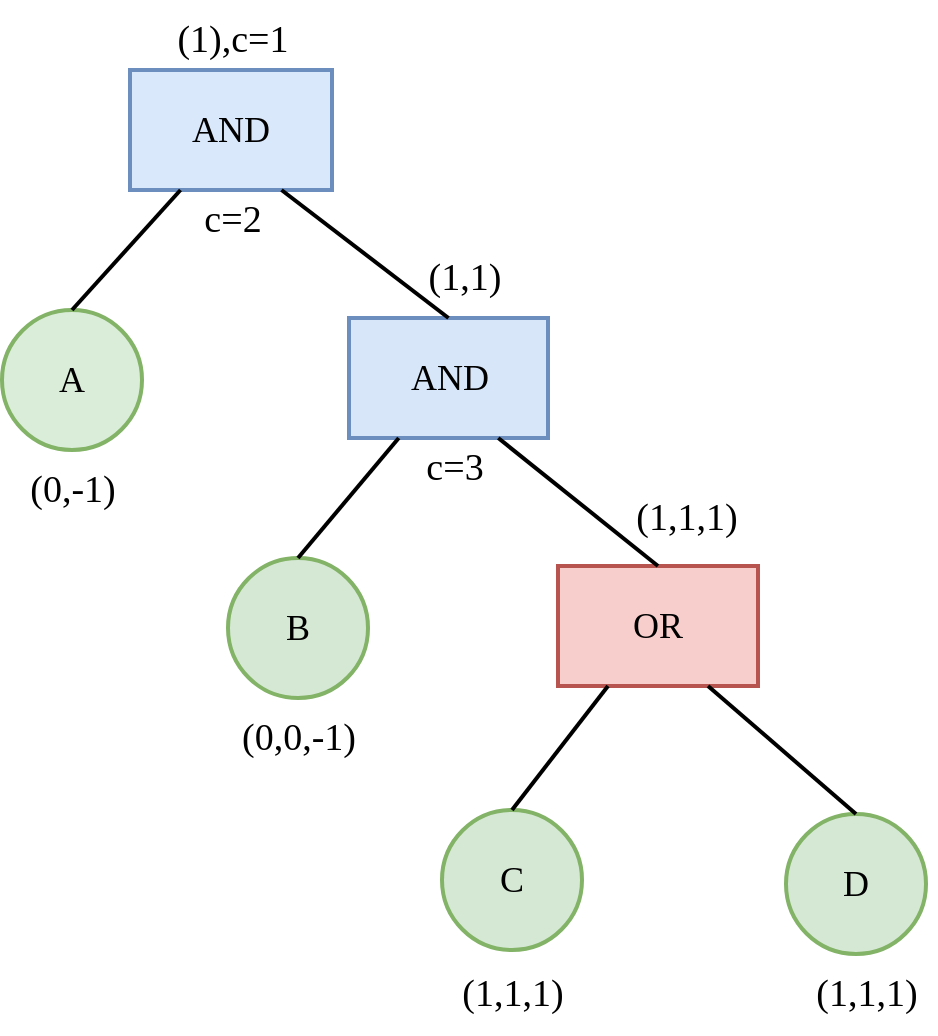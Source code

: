 <mxfile version="24.0.1" type="github">
  <diagram name="第 1 页" id="kUwE8BqdAnwyLQq2LujR">
    <mxGraphModel dx="1444" dy="895" grid="1" gridSize="10" guides="1" tooltips="1" connect="1" arrows="1" fold="1" page="1" pageScale="1" pageWidth="827" pageHeight="1169" math="0" shadow="0">
      <root>
        <mxCell id="0" />
        <mxCell id="1" parent="0" />
        <mxCell id="XPNMDbuWubghj81jwDPy-1" value="AND" style="rounded=0;whiteSpace=wrap;html=1;fontFamily=Times New Roman;fontSize=18;strokeWidth=2;fillColor=#dae8fc;strokeColor=#6c8ebf;" parent="1" vertex="1">
          <mxGeometry x="307" y="80" width="101" height="60" as="geometry" />
        </mxCell>
        <mxCell id="XPNMDbuWubghj81jwDPy-2" value="AND" style="rounded=0;whiteSpace=wrap;html=1;fontFamily=Times New Roman;fontSize=18;strokeWidth=2;fillColor=#D8E6FA;strokeColor=#6c8ebf;" parent="1" vertex="1">
          <mxGeometry x="416.5" y="204" width="99.5" height="60" as="geometry" />
        </mxCell>
        <mxCell id="XPNMDbuWubghj81jwDPy-3" value="OR" style="rounded=0;whiteSpace=wrap;html=1;fontFamily=Times New Roman;fontSize=18;strokeWidth=2;fillColor=#f8cecc;strokeColor=#b85450;" parent="1" vertex="1">
          <mxGeometry x="521" y="328" width="100" height="60" as="geometry" />
        </mxCell>
        <mxCell id="XPNMDbuWubghj81jwDPy-4" value="" style="endArrow=none;html=1;rounded=0;entryX=0.75;entryY=1;entryDx=0;entryDy=0;exitX=0.5;exitY=0;exitDx=0;exitDy=0;fontFamily=Times New Roman;fontSize=18;strokeWidth=2;" parent="1" source="XPNMDbuWubghj81jwDPy-2" target="XPNMDbuWubghj81jwDPy-1" edge="1">
          <mxGeometry width="50" height="50" relative="1" as="geometry">
            <mxPoint x="458" y="420" as="sourcePoint" />
            <mxPoint x="508" y="370" as="targetPoint" />
          </mxGeometry>
        </mxCell>
        <mxCell id="XPNMDbuWubghj81jwDPy-5" value="" style="endArrow=none;html=1;rounded=0;entryX=0.75;entryY=1;entryDx=0;entryDy=0;exitX=0.5;exitY=0;exitDx=0;exitDy=0;fontFamily=Times New Roman;fontSize=18;strokeWidth=2;" parent="1" source="XPNMDbuWubghj81jwDPy-3" target="XPNMDbuWubghj81jwDPy-2" edge="1">
          <mxGeometry width="50" height="50" relative="1" as="geometry">
            <mxPoint x="428" y="430" as="sourcePoint" />
            <mxPoint x="478" y="380" as="targetPoint" />
          </mxGeometry>
        </mxCell>
        <mxCell id="XPNMDbuWubghj81jwDPy-6" value="A" style="ellipse;whiteSpace=wrap;html=1;aspect=fixed;fontFamily=Times New Roman;fontSize=18;strokeWidth=2;fillColor=#DAEDD9;strokeColor=#82b366;" parent="1" vertex="1">
          <mxGeometry x="243" y="200" width="70" height="70" as="geometry" />
        </mxCell>
        <mxCell id="XPNMDbuWubghj81jwDPy-7" value="B" style="ellipse;whiteSpace=wrap;html=1;aspect=fixed;fontFamily=Times New Roman;fontSize=18;strokeWidth=2;fillColor=#d5e8d4;strokeColor=#82b366;" parent="1" vertex="1">
          <mxGeometry x="356" y="324" width="70" height="70" as="geometry" />
        </mxCell>
        <mxCell id="XPNMDbuWubghj81jwDPy-8" value="C" style="ellipse;whiteSpace=wrap;html=1;aspect=fixed;fontFamily=Times New Roman;fontSize=18;strokeWidth=2;fillColor=#d5e8d4;strokeColor=#82b366;" parent="1" vertex="1">
          <mxGeometry x="463" y="450" width="70" height="70" as="geometry" />
        </mxCell>
        <mxCell id="XPNMDbuWubghj81jwDPy-9" value="D" style="ellipse;whiteSpace=wrap;html=1;aspect=fixed;fontSize=18;fontFamily=Times New Roman;strokeWidth=2;fillColor=#d5e8d4;strokeColor=#82b366;" parent="1" vertex="1">
          <mxGeometry x="635" y="452" width="70" height="70" as="geometry" />
        </mxCell>
        <mxCell id="XPNMDbuWubghj81jwDPy-10" value="" style="endArrow=none;html=1;rounded=0;entryX=0.25;entryY=1;entryDx=0;entryDy=0;exitX=0.5;exitY=0;exitDx=0;exitDy=0;fontFamily=Times New Roman;fontSize=18;strokeWidth=2;" parent="1" source="XPNMDbuWubghj81jwDPy-6" target="XPNMDbuWubghj81jwDPy-1" edge="1">
          <mxGeometry width="50" height="50" relative="1" as="geometry">
            <mxPoint x="255" y="185" as="sourcePoint" />
            <mxPoint x="305" y="135" as="targetPoint" />
          </mxGeometry>
        </mxCell>
        <mxCell id="XPNMDbuWubghj81jwDPy-11" value="" style="endArrow=none;html=1;rounded=0;entryX=0.25;entryY=1;entryDx=0;entryDy=0;exitX=0.5;exitY=0;exitDx=0;exitDy=0;fontFamily=Times New Roman;fontSize=18;strokeWidth=2;" parent="1" source="XPNMDbuWubghj81jwDPy-7" target="XPNMDbuWubghj81jwDPy-2" edge="1">
          <mxGeometry width="50" height="50" relative="1" as="geometry">
            <mxPoint x="415" y="345" as="sourcePoint" />
            <mxPoint x="465" y="295" as="targetPoint" />
          </mxGeometry>
        </mxCell>
        <mxCell id="XPNMDbuWubghj81jwDPy-12" value="" style="endArrow=none;html=1;rounded=0;entryX=0.25;entryY=1;entryDx=0;entryDy=0;exitX=0.5;exitY=0;exitDx=0;exitDy=0;fontFamily=Times New Roman;fontSize=18;strokeWidth=2;" parent="1" source="XPNMDbuWubghj81jwDPy-8" target="XPNMDbuWubghj81jwDPy-3" edge="1">
          <mxGeometry width="50" height="50" relative="1" as="geometry">
            <mxPoint x="535" y="455" as="sourcePoint" />
            <mxPoint x="585" y="405" as="targetPoint" />
          </mxGeometry>
        </mxCell>
        <mxCell id="XPNMDbuWubghj81jwDPy-13" value="" style="endArrow=none;html=1;rounded=0;entryX=0.75;entryY=1;entryDx=0;entryDy=0;exitX=0.5;exitY=0;exitDx=0;exitDy=0;fontFamily=Times New Roman;fontSize=18;strokeWidth=2;" parent="1" source="XPNMDbuWubghj81jwDPy-9" target="XPNMDbuWubghj81jwDPy-3" edge="1">
          <mxGeometry width="50" height="50" relative="1" as="geometry">
            <mxPoint x="655" y="455" as="sourcePoint" />
            <mxPoint x="705" y="405" as="targetPoint" />
          </mxGeometry>
        </mxCell>
        <mxCell id="XPNMDbuWubghj81jwDPy-14" value="&lt;font style=&quot;font-size: 19px;&quot;&gt;(1),c=1&lt;/font&gt;" style="text;html=1;align=center;verticalAlign=middle;resizable=0;points=[];autosize=1;fontSize=18;fontFamily=Times New Roman;strokeWidth=2;" parent="1" vertex="1">
          <mxGeometry x="317.5" y="45" width="80" height="40" as="geometry" />
        </mxCell>
        <mxCell id="XPNMDbuWubghj81jwDPy-15" value="&lt;font style=&quot;font-size: 19px;&quot;&gt;c=2&lt;/font&gt;" style="text;html=1;align=center;verticalAlign=middle;resizable=0;points=[];autosize=1;fontSize=18;fontFamily=Times New Roman;strokeWidth=2;" parent="1" vertex="1">
          <mxGeometry x="332.5" y="135" width="50" height="40" as="geometry" />
        </mxCell>
        <mxCell id="XPNMDbuWubghj81jwDPy-16" value="&lt;font style=&quot;font-size: 19px;&quot;&gt;(1,1)&lt;/font&gt;" style="text;html=1;align=center;verticalAlign=middle;resizable=0;points=[];autosize=1;fontSize=18;fontFamily=Times New Roman;strokeWidth=2;" parent="1" vertex="1">
          <mxGeometry x="444.25" y="164" width="60" height="40" as="geometry" />
        </mxCell>
        <mxCell id="XPNMDbuWubghj81jwDPy-17" value="&lt;font style=&quot;font-size: 19px;&quot;&gt;c=3&lt;/font&gt;" style="text;html=1;align=center;verticalAlign=middle;resizable=0;points=[];autosize=1;fontSize=18;fontFamily=Times New Roman;strokeWidth=2;" parent="1" vertex="1">
          <mxGeometry x="444.25" y="259" width="50" height="40" as="geometry" />
        </mxCell>
        <mxCell id="XPNMDbuWubghj81jwDPy-18" value="(1,1,1)" style="text;html=1;align=center;verticalAlign=middle;resizable=0;points=[];autosize=1;fontSize=19;fontFamily=Times New Roman;strokeWidth=2;" parent="1" vertex="1">
          <mxGeometry x="550" y="284" width="70" height="40" as="geometry" />
        </mxCell>
        <mxCell id="XPNMDbuWubghj81jwDPy-19" value="&lt;font style=&quot;font-size: 19px;&quot;&gt;(0,-1)&lt;/font&gt;" style="text;html=1;align=center;verticalAlign=middle;resizable=0;points=[];autosize=1;fontSize=18;fontFamily=Times New Roman;strokeWidth=2;" parent="1" vertex="1">
          <mxGeometry x="243" y="270" width="70" height="40" as="geometry" />
        </mxCell>
        <mxCell id="XPNMDbuWubghj81jwDPy-20" value="&lt;font style=&quot;font-size: 19px;&quot;&gt;(0,0,-1)&lt;/font&gt;" style="text;html=1;align=center;verticalAlign=middle;resizable=0;points=[];autosize=1;fontSize=18;fontFamily=Times New Roman;strokeWidth=2;" parent="1" vertex="1">
          <mxGeometry x="351" y="394" width="80" height="40" as="geometry" />
        </mxCell>
        <mxCell id="XPNMDbuWubghj81jwDPy-21" value="(1,1,1)" style="text;html=1;align=center;verticalAlign=middle;resizable=0;points=[];autosize=1;fontSize=19;fontFamily=Times New Roman;strokeWidth=2;" parent="1" vertex="1">
          <mxGeometry x="463" y="522" width="70" height="40" as="geometry" />
        </mxCell>
        <mxCell id="XPNMDbuWubghj81jwDPy-22" value="(1,1,1)" style="text;html=1;align=center;verticalAlign=middle;resizable=0;points=[];autosize=1;fontSize=19;fontFamily=Times New Roman;strokeWidth=2;" parent="1" vertex="1">
          <mxGeometry x="640" y="522" width="70" height="40" as="geometry" />
        </mxCell>
      </root>
    </mxGraphModel>
  </diagram>
</mxfile>
